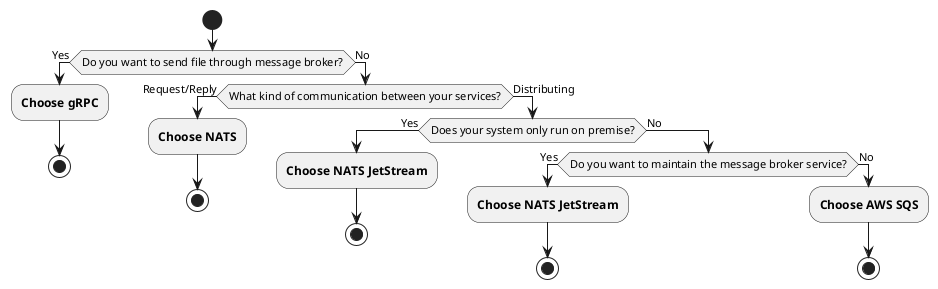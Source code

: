 @startuml Broker Selection
start
if (Do you want to send file through message broker?) then (Yes)
    :**Choose gRPC**;
    stop
else (No)
    if (What kind of communication between your services?) then (Request/Reply)
			:**Choose NATS**;
			stop
    else (Distributing)
        if(Does your system only run on premise?) then (Yes)
            :**Choose NATS JetStream**;
            stop
        else (No)
            if (Do you want to maintain the message broker service?) then (Yes)
                :**Choose NATS JetStream**;
                stop
            else (No)
                :**Choose AWS SQS**;
                stop
        endif
    endif
endif
@enduml